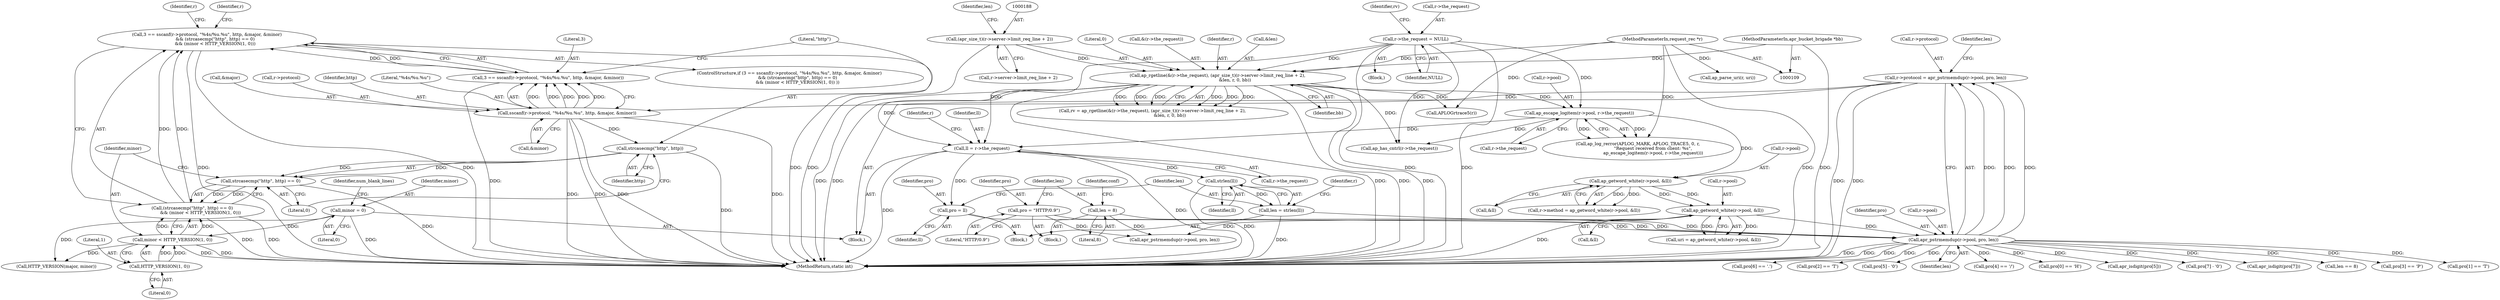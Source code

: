 digraph "0_httpd_6a974059190b8a0c7e499f4ab12fe108127099cb@API" {
"1000507" [label="(Call,3 == sscanf(r->protocol, \"%4s/%u.%u\", http, &major, &minor)\n            && (strcasecmp(\"http\", http) == 0)\n            && (minor < HTTP_VERSION(1, 0)))"];
"1000508" [label="(Call,3 == sscanf(r->protocol, \"%4s/%u.%u\", http, &major, &minor))"];
"1000510" [label="(Call,sscanf(r->protocol, \"%4s/%u.%u\", http, &major, &minor))"];
"1000415" [label="(Call,r->protocol = apr_pstrmemdup(r->pool, pro, len))"];
"1000419" [label="(Call,apr_pstrmemdup(r->pool, pro, len))"];
"1000305" [label="(Call,ap_getword_white(r->pool, &ll))"];
"1000297" [label="(Call,ap_getword_white(r->pool, &ll))"];
"1000276" [label="(Call,ap_escape_logitem(r->pool, r->the_request))"];
"1000175" [label="(Call,r->the_request = NULL)"];
"1000182" [label="(Call,ap_rgetline(&(r->the_request), (apr_size_t)(r->server->limit_req_line + 2),\n                         &len, r, 0, bb))"];
"1000187" [label="(Call,(apr_size_t)(r->server->limit_req_line + 2))"];
"1000110" [label="(MethodParameterIn,request_rec *r)"];
"1000111" [label="(MethodParameterIn,apr_bucket_brigade *bb)"];
"1000352" [label="(Call,pro = ll)"];
"1000288" [label="(Call,ll = r->the_request)"];
"1000366" [label="(Call,pro = \"HTTP/0.9\")"];
"1000355" [label="(Call,len = strlen(ll))"];
"1000357" [label="(Call,strlen(ll))"];
"1000369" [label="(Call,len = 8)"];
"1000520" [label="(Call,(strcasecmp(\"http\", http) == 0)\n            && (minor < HTTP_VERSION(1, 0)))"];
"1000521" [label="(Call,strcasecmp(\"http\", http) == 0)"];
"1000522" [label="(Call,strcasecmp(\"http\", http))"];
"1000526" [label="(Call,minor < HTTP_VERSION(1, 0))"];
"1000121" [label="(Call,minor = 0)"];
"1000528" [label="(Call,HTTP_VERSION(1, 0))"];
"1000419" [label="(Call,apr_pstrmemdup(r->pool, pro, len))"];
"1000295" [label="(Identifier,r)"];
"1000277" [label="(Call,r->pool)"];
"1000518" [label="(Call,&minor)"];
"1000353" [label="(Identifier,pro)"];
"1000355" [label="(Call,len = strlen(ll))"];
"1000415" [label="(Call,r->protocol = apr_pstrmemdup(r->pool, pro, len))"];
"1000356" [label="(Identifier,len)"];
"1000431" [label="(Call,pro[0] == 'H')"];
"1000528" [label="(Call,HTTP_VERSION(1, 0))"];
"1000507" [label="(Call,3 == sscanf(r->protocol, \"%4s/%u.%u\", http, &major, &minor)\n            && (strcasecmp(\"http\", http) == 0)\n            && (minor < HTTP_VERSION(1, 0)))"];
"1000461" [label="(Call,apr_isdigit(pro[5]))"];
"1000523" [label="(Literal,\"http\")"];
"1000297" [label="(Call,ap_getword_white(r->pool, &ll))"];
"1000200" [label="(Identifier,bb)"];
"1000187" [label="(Call,(apr_size_t)(r->server->limit_req_line + 2))"];
"1000267" [label="(Call,APLOGrtrace5(r))"];
"1000301" [label="(Call,&ll)"];
"1000183" [label="(Call,&(r->the_request))"];
"1000352" [label="(Call,pro = ll)"];
"1000486" [label="(Call,pro[7] - '0')"];
"1000354" [label="(Identifier,ll)"];
"1000346" [label="(Block,)"];
"1000471" [label="(Call,apr_isdigit(pro[7]))"];
"1000527" [label="(Identifier,minor)"];
"1000556" [label="(Call,ap_has_cntrl(r->the_request))"];
"1000427" [label="(Call,len == 8)"];
"1000181" [label="(Identifier,rv)"];
"1000635" [label="(MethodReturn,static int)"];
"1000508" [label="(Call,3 == sscanf(r->protocol, \"%4s/%u.%u\", http, &major, &minor))"];
"1000288" [label="(Call,ll = r->the_request)"];
"1000176" [label="(Call,r->the_request)"];
"1000516" [label="(Call,&major)"];
"1000375" [label="(Identifier,conf)"];
"1000536" [label="(Call,HTTP_VERSION(major, minor))"];
"1000198" [label="(Identifier,r)"];
"1000449" [label="(Call,pro[3] == 'P')"];
"1000306" [label="(Call,r->pool)"];
"1000122" [label="(Identifier,minor)"];
"1000525" [label="(Literal,0)"];
"1000543" [label="(Identifier,r)"];
"1000175" [label="(Call,r->the_request = NULL)"];
"1000529" [label="(Literal,1)"];
"1000270" [label="(Call,ap_log_rerror(APLOG_MARK, APLOG_TRACE5, 0, r,\n                      \"Request received from client: %s\",\n                      ap_escape_logitem(r->pool, r->the_request)))"];
"1000367" [label="(Identifier,pro)"];
"1000371" [label="(Literal,8)"];
"1000360" [label="(Block,)"];
"1000521" [label="(Call,strcasecmp(\"http\", http) == 0)"];
"1000526" [label="(Call,minor < HTTP_VERSION(1, 0))"];
"1000520" [label="(Call,(strcasecmp(\"http\", http) == 0)\n            && (minor < HTTP_VERSION(1, 0)))"];
"1000522" [label="(Call,strcasecmp(\"http\", http))"];
"1000416" [label="(Call,r->protocol)"];
"1000173" [label="(Block,)"];
"1000128" [label="(Identifier,num_blank_lines)"];
"1000437" [label="(Call,pro[1] == 'T')"];
"1000511" [label="(Call,r->protocol)"];
"1000428" [label="(Identifier,len)"];
"1000357" [label="(Call,strlen(ll))"];
"1000515" [label="(Identifier,http)"];
"1000280" [label="(Call,r->the_request)"];
"1000196" [label="(Call,&len)"];
"1000290" [label="(Call,r->the_request)"];
"1000514" [label="(Literal,\"%4s/%u.%u\")"];
"1000423" [label="(Identifier,pro)"];
"1000309" [label="(Call,&ll)"];
"1000305" [label="(Call,ap_getword_white(r->pool, &ll))"];
"1000289" [label="(Identifier,ll)"];
"1000339" [label="(Call,ap_parse_uri(r, uri))"];
"1000303" [label="(Call,uri = ap_getword_white(r->pool, &ll))"];
"1000466" [label="(Call,pro[6] == '.')"];
"1000443" [label="(Call,pro[2] == 'T')"];
"1000370" [label="(Identifier,len)"];
"1000509" [label="(Literal,3)"];
"1000481" [label="(Call,pro[5] - '0')"];
"1000112" [label="(Block,)"];
"1000510" [label="(Call,sscanf(r->protocol, \"%4s/%u.%u\", http, &major, &minor))"];
"1000182" [label="(Call,ap_rgetline(&(r->the_request), (apr_size_t)(r->server->limit_req_line + 2),\n                         &len, r, 0, bb))"];
"1000424" [label="(Identifier,len)"];
"1000417" [label="(Identifier,r)"];
"1000123" [label="(Literal,0)"];
"1000179" [label="(Identifier,NULL)"];
"1000524" [label="(Identifier,http)"];
"1000298" [label="(Call,r->pool)"];
"1000368" [label="(Literal,\"HTTP/0.9\")"];
"1000111" [label="(MethodParameterIn,apr_bucket_brigade *bb)"];
"1000455" [label="(Call,pro[4] == '/')"];
"1000530" [label="(Literal,0)"];
"1000369" [label="(Call,len = 8)"];
"1000121" [label="(Call,minor = 0)"];
"1000197" [label="(Identifier,len)"];
"1000180" [label="(Call,rv = ap_rgetline(&(r->the_request), (apr_size_t)(r->server->limit_req_line + 2),\n                         &len, r, 0, bb))"];
"1000189" [label="(Call,r->server->limit_req_line + 2)"];
"1000276" [label="(Call,ap_escape_logitem(r->pool, r->the_request))"];
"1000506" [label="(ControlStructure,if (3 == sscanf(r->protocol, \"%4s/%u.%u\", http, &major, &minor)\n            && (strcasecmp(\"http\", http) == 0)\n            && (minor < HTTP_VERSION(1, 0)) ))"];
"1000388" [label="(Call,apr_pstrmemdup(r->pool, pro, len))"];
"1000358" [label="(Identifier,ll)"];
"1000534" [label="(Identifier,r)"];
"1000293" [label="(Call,r->method = ap_getword_white(r->pool, &ll))"];
"1000199" [label="(Literal,0)"];
"1000366" [label="(Call,pro = \"HTTP/0.9\")"];
"1000420" [label="(Call,r->pool)"];
"1000110" [label="(MethodParameterIn,request_rec *r)"];
"1000507" -> "1000506"  [label="AST: "];
"1000507" -> "1000508"  [label="CFG: "];
"1000507" -> "1000520"  [label="CFG: "];
"1000508" -> "1000507"  [label="AST: "];
"1000520" -> "1000507"  [label="AST: "];
"1000534" -> "1000507"  [label="CFG: "];
"1000543" -> "1000507"  [label="CFG: "];
"1000507" -> "1000635"  [label="DDG: "];
"1000507" -> "1000635"  [label="DDG: "];
"1000507" -> "1000635"  [label="DDG: "];
"1000508" -> "1000507"  [label="DDG: "];
"1000508" -> "1000507"  [label="DDG: "];
"1000520" -> "1000507"  [label="DDG: "];
"1000520" -> "1000507"  [label="DDG: "];
"1000508" -> "1000510"  [label="CFG: "];
"1000509" -> "1000508"  [label="AST: "];
"1000510" -> "1000508"  [label="AST: "];
"1000523" -> "1000508"  [label="CFG: "];
"1000508" -> "1000635"  [label="DDG: "];
"1000510" -> "1000508"  [label="DDG: "];
"1000510" -> "1000508"  [label="DDG: "];
"1000510" -> "1000508"  [label="DDG: "];
"1000510" -> "1000508"  [label="DDG: "];
"1000510" -> "1000508"  [label="DDG: "];
"1000510" -> "1000518"  [label="CFG: "];
"1000511" -> "1000510"  [label="AST: "];
"1000514" -> "1000510"  [label="AST: "];
"1000515" -> "1000510"  [label="AST: "];
"1000516" -> "1000510"  [label="AST: "];
"1000518" -> "1000510"  [label="AST: "];
"1000510" -> "1000635"  [label="DDG: "];
"1000510" -> "1000635"  [label="DDG: "];
"1000510" -> "1000635"  [label="DDG: "];
"1000510" -> "1000635"  [label="DDG: "];
"1000415" -> "1000510"  [label="DDG: "];
"1000510" -> "1000522"  [label="DDG: "];
"1000415" -> "1000112"  [label="AST: "];
"1000415" -> "1000419"  [label="CFG: "];
"1000416" -> "1000415"  [label="AST: "];
"1000419" -> "1000415"  [label="AST: "];
"1000428" -> "1000415"  [label="CFG: "];
"1000415" -> "1000635"  [label="DDG: "];
"1000415" -> "1000635"  [label="DDG: "];
"1000419" -> "1000415"  [label="DDG: "];
"1000419" -> "1000415"  [label="DDG: "];
"1000419" -> "1000415"  [label="DDG: "];
"1000419" -> "1000424"  [label="CFG: "];
"1000420" -> "1000419"  [label="AST: "];
"1000423" -> "1000419"  [label="AST: "];
"1000424" -> "1000419"  [label="AST: "];
"1000419" -> "1000635"  [label="DDG: "];
"1000419" -> "1000635"  [label="DDG: "];
"1000305" -> "1000419"  [label="DDG: "];
"1000352" -> "1000419"  [label="DDG: "];
"1000366" -> "1000419"  [label="DDG: "];
"1000355" -> "1000419"  [label="DDG: "];
"1000369" -> "1000419"  [label="DDG: "];
"1000419" -> "1000427"  [label="DDG: "];
"1000419" -> "1000431"  [label="DDG: "];
"1000419" -> "1000437"  [label="DDG: "];
"1000419" -> "1000443"  [label="DDG: "];
"1000419" -> "1000449"  [label="DDG: "];
"1000419" -> "1000455"  [label="DDG: "];
"1000419" -> "1000461"  [label="DDG: "];
"1000419" -> "1000466"  [label="DDG: "];
"1000419" -> "1000471"  [label="DDG: "];
"1000419" -> "1000481"  [label="DDG: "];
"1000419" -> "1000486"  [label="DDG: "];
"1000305" -> "1000303"  [label="AST: "];
"1000305" -> "1000309"  [label="CFG: "];
"1000306" -> "1000305"  [label="AST: "];
"1000309" -> "1000305"  [label="AST: "];
"1000303" -> "1000305"  [label="CFG: "];
"1000305" -> "1000635"  [label="DDG: "];
"1000305" -> "1000303"  [label="DDG: "];
"1000305" -> "1000303"  [label="DDG: "];
"1000297" -> "1000305"  [label="DDG: "];
"1000297" -> "1000305"  [label="DDG: "];
"1000305" -> "1000388"  [label="DDG: "];
"1000297" -> "1000293"  [label="AST: "];
"1000297" -> "1000301"  [label="CFG: "];
"1000298" -> "1000297"  [label="AST: "];
"1000301" -> "1000297"  [label="AST: "];
"1000293" -> "1000297"  [label="CFG: "];
"1000297" -> "1000293"  [label="DDG: "];
"1000297" -> "1000293"  [label="DDG: "];
"1000276" -> "1000297"  [label="DDG: "];
"1000276" -> "1000270"  [label="AST: "];
"1000276" -> "1000280"  [label="CFG: "];
"1000277" -> "1000276"  [label="AST: "];
"1000280" -> "1000276"  [label="AST: "];
"1000270" -> "1000276"  [label="CFG: "];
"1000276" -> "1000270"  [label="DDG: "];
"1000276" -> "1000270"  [label="DDG: "];
"1000175" -> "1000276"  [label="DDG: "];
"1000182" -> "1000276"  [label="DDG: "];
"1000276" -> "1000288"  [label="DDG: "];
"1000276" -> "1000556"  [label="DDG: "];
"1000175" -> "1000173"  [label="AST: "];
"1000175" -> "1000179"  [label="CFG: "];
"1000176" -> "1000175"  [label="AST: "];
"1000179" -> "1000175"  [label="AST: "];
"1000181" -> "1000175"  [label="CFG: "];
"1000175" -> "1000635"  [label="DDG: "];
"1000175" -> "1000635"  [label="DDG: "];
"1000175" -> "1000182"  [label="DDG: "];
"1000175" -> "1000288"  [label="DDG: "];
"1000175" -> "1000556"  [label="DDG: "];
"1000182" -> "1000180"  [label="AST: "];
"1000182" -> "1000200"  [label="CFG: "];
"1000183" -> "1000182"  [label="AST: "];
"1000187" -> "1000182"  [label="AST: "];
"1000196" -> "1000182"  [label="AST: "];
"1000198" -> "1000182"  [label="AST: "];
"1000199" -> "1000182"  [label="AST: "];
"1000200" -> "1000182"  [label="AST: "];
"1000180" -> "1000182"  [label="CFG: "];
"1000182" -> "1000635"  [label="DDG: "];
"1000182" -> "1000635"  [label="DDG: "];
"1000182" -> "1000635"  [label="DDG: "];
"1000182" -> "1000635"  [label="DDG: "];
"1000182" -> "1000635"  [label="DDG: "];
"1000182" -> "1000180"  [label="DDG: "];
"1000182" -> "1000180"  [label="DDG: "];
"1000182" -> "1000180"  [label="DDG: "];
"1000182" -> "1000180"  [label="DDG: "];
"1000182" -> "1000180"  [label="DDG: "];
"1000182" -> "1000180"  [label="DDG: "];
"1000187" -> "1000182"  [label="DDG: "];
"1000110" -> "1000182"  [label="DDG: "];
"1000111" -> "1000182"  [label="DDG: "];
"1000182" -> "1000267"  [label="DDG: "];
"1000182" -> "1000288"  [label="DDG: "];
"1000182" -> "1000556"  [label="DDG: "];
"1000187" -> "1000189"  [label="CFG: "];
"1000188" -> "1000187"  [label="AST: "];
"1000189" -> "1000187"  [label="AST: "];
"1000197" -> "1000187"  [label="CFG: "];
"1000187" -> "1000635"  [label="DDG: "];
"1000110" -> "1000109"  [label="AST: "];
"1000110" -> "1000635"  [label="DDG: "];
"1000110" -> "1000267"  [label="DDG: "];
"1000110" -> "1000270"  [label="DDG: "];
"1000110" -> "1000339"  [label="DDG: "];
"1000111" -> "1000109"  [label="AST: "];
"1000111" -> "1000635"  [label="DDG: "];
"1000352" -> "1000346"  [label="AST: "];
"1000352" -> "1000354"  [label="CFG: "];
"1000353" -> "1000352"  [label="AST: "];
"1000354" -> "1000352"  [label="AST: "];
"1000356" -> "1000352"  [label="CFG: "];
"1000288" -> "1000352"  [label="DDG: "];
"1000288" -> "1000112"  [label="AST: "];
"1000288" -> "1000290"  [label="CFG: "];
"1000289" -> "1000288"  [label="AST: "];
"1000290" -> "1000288"  [label="AST: "];
"1000295" -> "1000288"  [label="CFG: "];
"1000288" -> "1000635"  [label="DDG: "];
"1000288" -> "1000635"  [label="DDG: "];
"1000288" -> "1000357"  [label="DDG: "];
"1000366" -> "1000360"  [label="AST: "];
"1000366" -> "1000368"  [label="CFG: "];
"1000367" -> "1000366"  [label="AST: "];
"1000368" -> "1000366"  [label="AST: "];
"1000370" -> "1000366"  [label="CFG: "];
"1000366" -> "1000388"  [label="DDG: "];
"1000355" -> "1000346"  [label="AST: "];
"1000355" -> "1000357"  [label="CFG: "];
"1000356" -> "1000355"  [label="AST: "];
"1000357" -> "1000355"  [label="AST: "];
"1000417" -> "1000355"  [label="CFG: "];
"1000355" -> "1000635"  [label="DDG: "];
"1000357" -> "1000355"  [label="DDG: "];
"1000357" -> "1000358"  [label="CFG: "];
"1000358" -> "1000357"  [label="AST: "];
"1000357" -> "1000635"  [label="DDG: "];
"1000369" -> "1000360"  [label="AST: "];
"1000369" -> "1000371"  [label="CFG: "];
"1000370" -> "1000369"  [label="AST: "];
"1000371" -> "1000369"  [label="AST: "];
"1000375" -> "1000369"  [label="CFG: "];
"1000369" -> "1000388"  [label="DDG: "];
"1000520" -> "1000521"  [label="CFG: "];
"1000520" -> "1000526"  [label="CFG: "];
"1000521" -> "1000520"  [label="AST: "];
"1000526" -> "1000520"  [label="AST: "];
"1000520" -> "1000635"  [label="DDG: "];
"1000520" -> "1000635"  [label="DDG: "];
"1000521" -> "1000520"  [label="DDG: "];
"1000521" -> "1000520"  [label="DDG: "];
"1000526" -> "1000520"  [label="DDG: "];
"1000526" -> "1000520"  [label="DDG: "];
"1000521" -> "1000525"  [label="CFG: "];
"1000522" -> "1000521"  [label="AST: "];
"1000525" -> "1000521"  [label="AST: "];
"1000527" -> "1000521"  [label="CFG: "];
"1000521" -> "1000635"  [label="DDG: "];
"1000522" -> "1000521"  [label="DDG: "];
"1000522" -> "1000521"  [label="DDG: "];
"1000522" -> "1000524"  [label="CFG: "];
"1000523" -> "1000522"  [label="AST: "];
"1000524" -> "1000522"  [label="AST: "];
"1000525" -> "1000522"  [label="CFG: "];
"1000522" -> "1000635"  [label="DDG: "];
"1000526" -> "1000528"  [label="CFG: "];
"1000527" -> "1000526"  [label="AST: "];
"1000528" -> "1000526"  [label="AST: "];
"1000526" -> "1000635"  [label="DDG: "];
"1000526" -> "1000635"  [label="DDG: "];
"1000121" -> "1000526"  [label="DDG: "];
"1000528" -> "1000526"  [label="DDG: "];
"1000528" -> "1000526"  [label="DDG: "];
"1000526" -> "1000536"  [label="DDG: "];
"1000121" -> "1000112"  [label="AST: "];
"1000121" -> "1000123"  [label="CFG: "];
"1000122" -> "1000121"  [label="AST: "];
"1000123" -> "1000121"  [label="AST: "];
"1000128" -> "1000121"  [label="CFG: "];
"1000121" -> "1000635"  [label="DDG: "];
"1000121" -> "1000536"  [label="DDG: "];
"1000528" -> "1000530"  [label="CFG: "];
"1000529" -> "1000528"  [label="AST: "];
"1000530" -> "1000528"  [label="AST: "];
}
